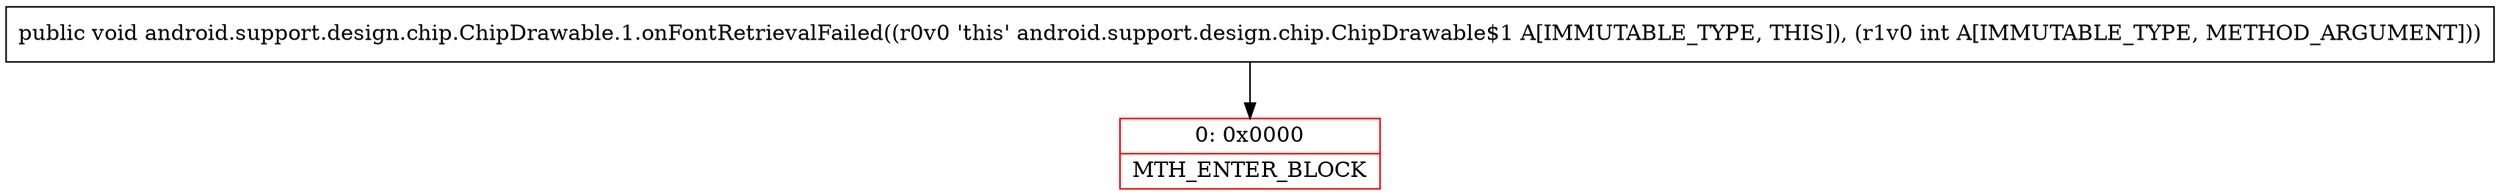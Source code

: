 digraph "CFG forandroid.support.design.chip.ChipDrawable.1.onFontRetrievalFailed(I)V" {
subgraph cluster_Region_1248812421 {
label = "R(0)";
node [shape=record,color=blue];
}
Node_0 [shape=record,color=red,label="{0\:\ 0x0000|MTH_ENTER_BLOCK\l}"];
MethodNode[shape=record,label="{public void android.support.design.chip.ChipDrawable.1.onFontRetrievalFailed((r0v0 'this' android.support.design.chip.ChipDrawable$1 A[IMMUTABLE_TYPE, THIS]), (r1v0 int A[IMMUTABLE_TYPE, METHOD_ARGUMENT])) }"];
MethodNode -> Node_0;
}

